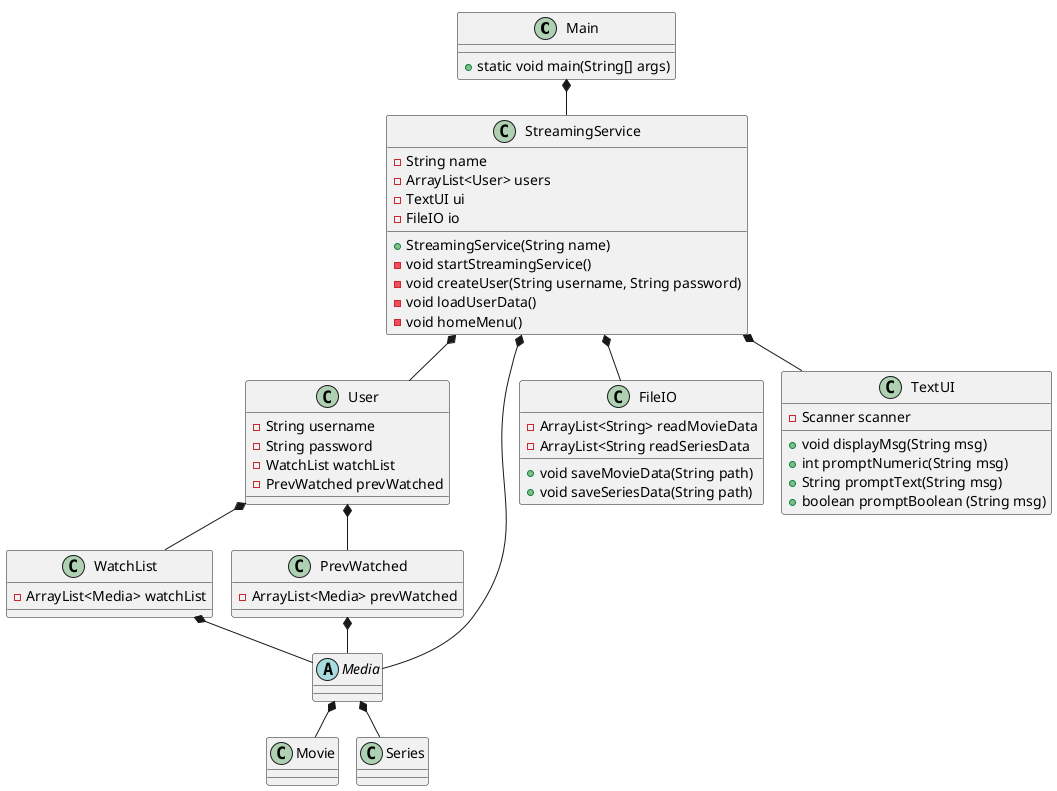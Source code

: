 @startuml
!pragma layout smetana


class Main {
+ static void main(String[] args)
}

class StreamingService{
- String name
- ArrayList<User> users
- TextUI ui
- FileIO io
+ StreamingService(String name)
- void startStreamingService()
- void createUser(String username, String password)
- void loadUserData()
- void homeMenu()
}

class User {
- String username
- String password
- WatchList watchList
- PrevWatched prevWatched

}

class WatchList{
- ArrayList<Media> watchList
}

class PrevWatched{
- ArrayList<Media> prevWatched
}

abstract class Media{

}

class Movie{

}

class Series{

}

class FileIO {
- ArrayList<String> readMovieData
- ArrayList<String readSeriesData
+ void saveMovieData(String path)
+ void saveSeriesData(String path)
}

class TextUI {
- Scanner scanner
+ void displayMsg(String msg)
+ int promptNumeric(String msg)
+ String promptText(String msg)
+ boolean promptBoolean (String msg)
}

Main *-- StreamingService
StreamingService *-- User
StreamingService *-- FileIO
StreamingService *-- TextUI
User *-- WatchList
User *-- PrevWatched
Media *-- Movie
Media *-- Series
StreamingService *-- Media
WatchList *-- Media
PrevWatched *-- Media
@enduml